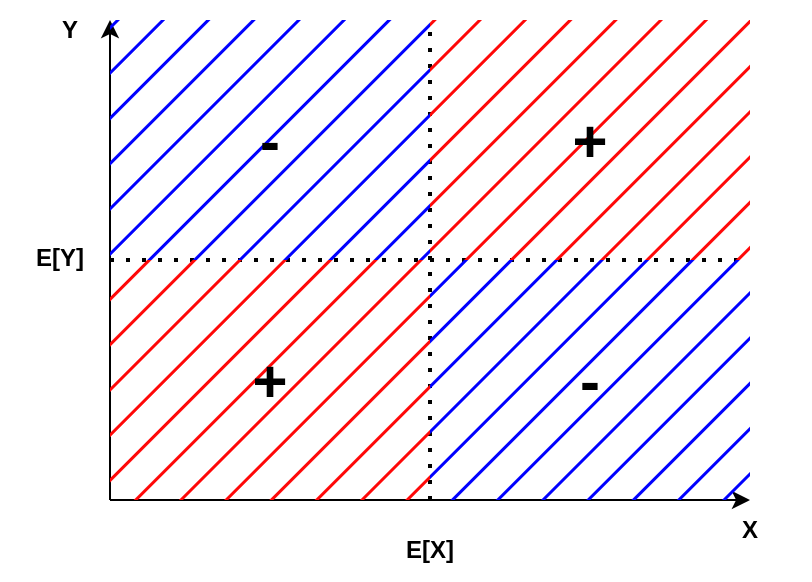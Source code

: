 <mxfile version="20.8.13" type="device"><diagram name="페이지-1" id="YC2FKtQqcctAVFwEYe0w"><mxGraphModel dx="1213" dy="1003" grid="1" gridSize="10" guides="1" tooltips="1" connect="1" arrows="1" fold="1" page="1" pageScale="1" pageWidth="827" pageHeight="1169" math="0" shadow="0"><root><mxCell id="0"/><mxCell id="1" parent="0"/><mxCell id="cw5sp3WkuhSkjmeWubmJ-4" value="" style="endArrow=classic;html=1;rounded=0;" edge="1" parent="1"><mxGeometry width="50" height="50" relative="1" as="geometry"><mxPoint x="280" y="520" as="sourcePoint"/><mxPoint x="600" y="520" as="targetPoint"/></mxGeometry></mxCell><mxCell id="cw5sp3WkuhSkjmeWubmJ-5" value="" style="endArrow=classic;html=1;rounded=0;" edge="1" parent="1"><mxGeometry width="50" height="50" relative="1" as="geometry"><mxPoint x="280" y="520" as="sourcePoint"/><mxPoint x="280" y="280" as="targetPoint"/></mxGeometry></mxCell><mxCell id="cw5sp3WkuhSkjmeWubmJ-6" value="X" style="text;html=1;strokeColor=none;fillColor=none;align=center;verticalAlign=middle;whiteSpace=wrap;rounded=0;fontStyle=1" vertex="1" parent="1"><mxGeometry x="570" y="520" width="60" height="30" as="geometry"/></mxCell><mxCell id="cw5sp3WkuhSkjmeWubmJ-8" value="Y" style="text;html=1;strokeColor=none;fillColor=none;align=center;verticalAlign=middle;whiteSpace=wrap;rounded=0;fontStyle=1" vertex="1" parent="1"><mxGeometry x="230" y="270" width="60" height="30" as="geometry"/></mxCell><mxCell id="cw5sp3WkuhSkjmeWubmJ-9" value="" style="endArrow=none;dashed=1;html=1;dashPattern=1 3;strokeWidth=2;rounded=0;" edge="1" parent="1"><mxGeometry width="50" height="50" relative="1" as="geometry"><mxPoint x="280" y="400" as="sourcePoint"/><mxPoint x="600" y="400" as="targetPoint"/></mxGeometry></mxCell><mxCell id="cw5sp3WkuhSkjmeWubmJ-10" value="E[Y]" style="text;html=1;strokeColor=none;fillColor=none;align=center;verticalAlign=middle;whiteSpace=wrap;rounded=0;fontStyle=1" vertex="1" parent="1"><mxGeometry x="225" y="384" width="60" height="30" as="geometry"/></mxCell><mxCell id="cw5sp3WkuhSkjmeWubmJ-11" value="" style="endArrow=none;dashed=1;html=1;dashPattern=1 3;strokeWidth=2;rounded=0;" edge="1" parent="1"><mxGeometry width="50" height="50" relative="1" as="geometry"><mxPoint x="440" y="520" as="sourcePoint"/><mxPoint x="440" y="280" as="targetPoint"/></mxGeometry></mxCell><mxCell id="cw5sp3WkuhSkjmeWubmJ-12" value="E[X]" style="text;html=1;strokeColor=none;fillColor=none;align=center;verticalAlign=middle;whiteSpace=wrap;rounded=0;fontStyle=1" vertex="1" parent="1"><mxGeometry x="410" y="530" width="60" height="30" as="geometry"/></mxCell><mxCell id="cw5sp3WkuhSkjmeWubmJ-13" value="+" style="rounded=0;whiteSpace=wrap;html=1;fillColor=#FF0808;strokeColor=none;fillStyle=hatch;fontColor=#000000;fontStyle=1;fontSize=30;" vertex="1" parent="1"><mxGeometry x="280" y="400" width="160" height="120" as="geometry"/></mxCell><mxCell id="cw5sp3WkuhSkjmeWubmJ-14" value="+" style="rounded=0;whiteSpace=wrap;html=1;fillColor=#FF0808;strokeColor=none;fillStyle=hatch;fontColor=#000000;fontStyle=1;fontSize=30;" vertex="1" parent="1"><mxGeometry x="440" y="280" width="160" height="120" as="geometry"/></mxCell><mxCell id="cw5sp3WkuhSkjmeWubmJ-15" value="-" style="rounded=0;whiteSpace=wrap;html=1;fillColor=#0000FF;strokeColor=none;fillStyle=hatch;fontColor=#000000;fontStyle=1;fontSize=30;" vertex="1" parent="1"><mxGeometry x="440" y="400" width="160" height="120" as="geometry"/></mxCell><mxCell id="cw5sp3WkuhSkjmeWubmJ-16" value="-" style="rounded=0;whiteSpace=wrap;html=1;fillColor=#0000FF;strokeColor=none;fillStyle=hatch;fontColor=#000000;fontStyle=1;fontSize=30;" vertex="1" parent="1"><mxGeometry x="280" y="280" width="160" height="120" as="geometry"/></mxCell></root></mxGraphModel></diagram></mxfile>